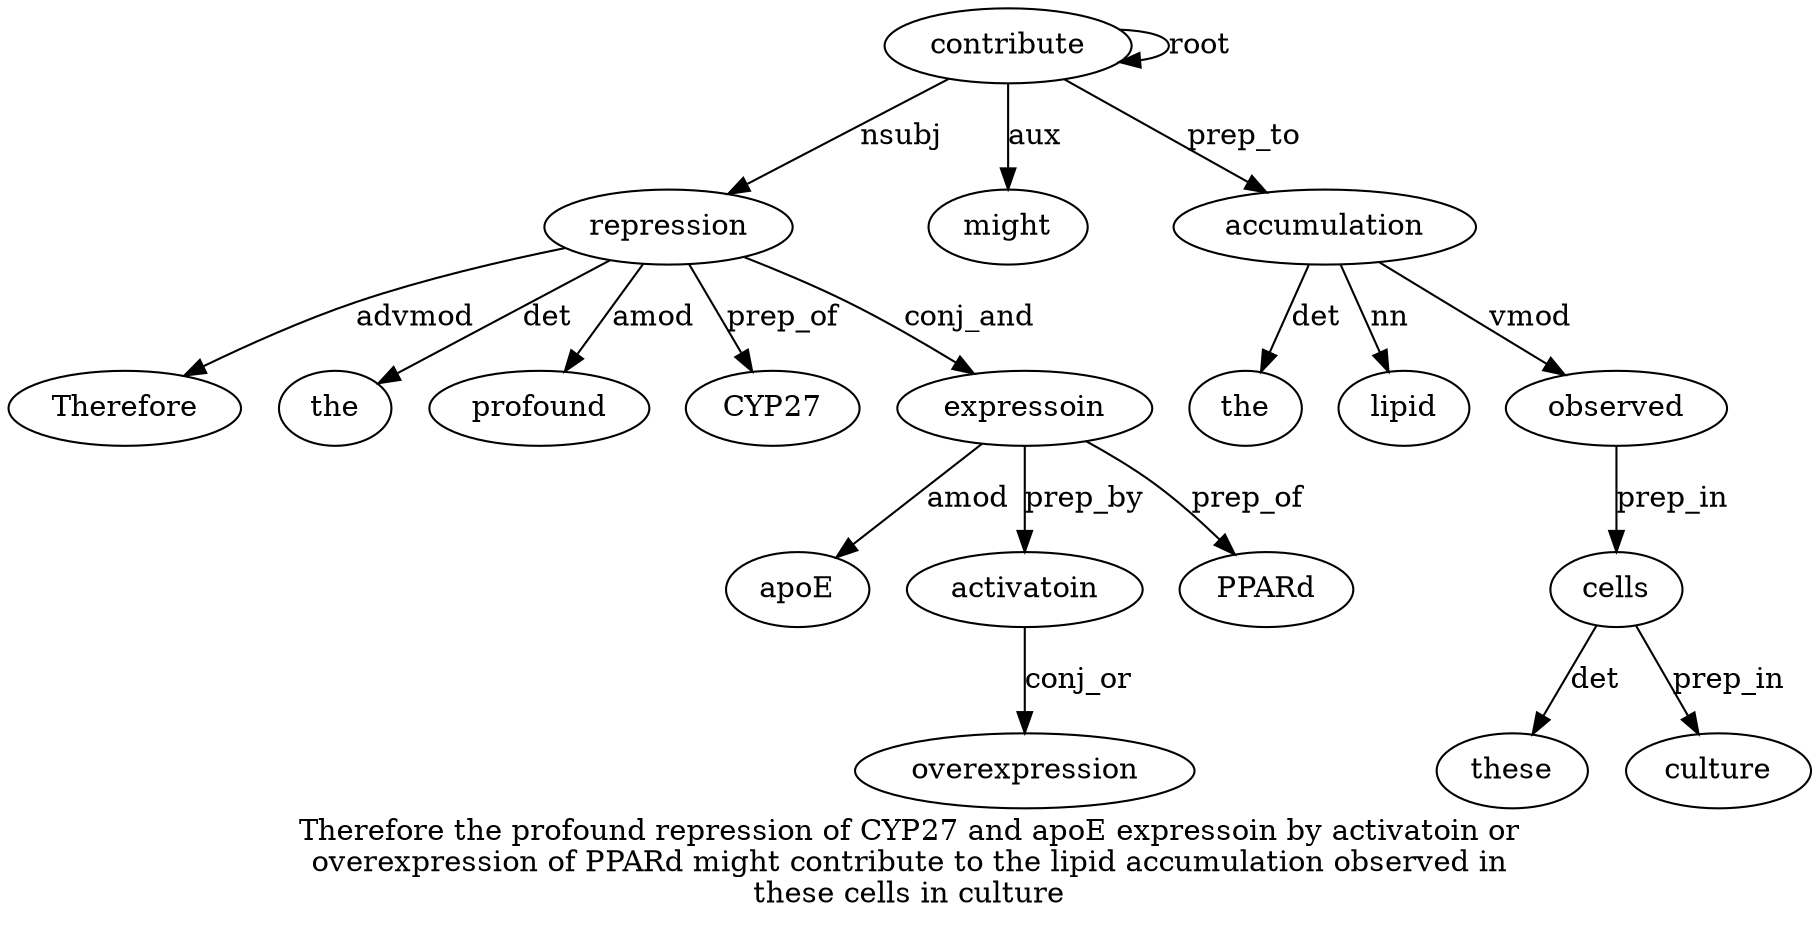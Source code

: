 digraph "Therefore the profound repression of CYP27 and apoE expressoin by activatoin or overexpression of PPARd might contribute to the lipid accumulation observed in these cells in culture" {
label="Therefore the profound repression of CYP27 and apoE expressoin by activatoin or
overexpression of PPARd might contribute to the lipid accumulation observed in
these cells in culture";
repression4 [style=filled, fillcolor=white, label=repression];
Therefore1 [style=filled, fillcolor=white, label=Therefore];
repression4 -> Therefore1  [label=advmod];
the2 [style=filled, fillcolor=white, label=the];
repression4 -> the2  [label=det];
profound3 [style=filled, fillcolor=white, label=profound];
repression4 -> profound3  [label=amod];
contribute17 [style=filled, fillcolor=white, label=contribute];
contribute17 -> repression4  [label=nsubj];
CYP276 [style=filled, fillcolor=white, label=CYP27];
repression4 -> CYP276  [label=prep_of];
expressoin9 [style=filled, fillcolor=white, label=expressoin];
apoE8 [style=filled, fillcolor=white, label=apoE];
expressoin9 -> apoE8  [label=amod];
repression4 -> expressoin9  [label=conj_and];
activatoin11 [style=filled, fillcolor=white, label=activatoin];
expressoin9 -> activatoin11  [label=prep_by];
overexpression13 [style=filled, fillcolor=white, label=overexpression];
activatoin11 -> overexpression13  [label=conj_or];
PPARd15 [style=filled, fillcolor=white, label=PPARd];
expressoin9 -> PPARd15  [label=prep_of];
might16 [style=filled, fillcolor=white, label=might];
contribute17 -> might16  [label=aux];
contribute17 -> contribute17  [label=root];
accumulation21 [style=filled, fillcolor=white, label=accumulation];
the19 [style=filled, fillcolor=white, label=the];
accumulation21 -> the19  [label=det];
lipid20 [style=filled, fillcolor=white, label=lipid];
accumulation21 -> lipid20  [label=nn];
contribute17 -> accumulation21  [label=prep_to];
observed22 [style=filled, fillcolor=white, label=observed];
accumulation21 -> observed22  [label=vmod];
cells25 [style=filled, fillcolor=white, label=cells];
these24 [style=filled, fillcolor=white, label=these];
cells25 -> these24  [label=det];
observed22 -> cells25  [label=prep_in];
culture27 [style=filled, fillcolor=white, label=culture];
cells25 -> culture27  [label=prep_in];
}
